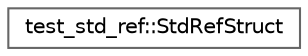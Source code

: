 digraph "类继承关系图"
{
 // LATEX_PDF_SIZE
  bgcolor="transparent";
  edge [fontname=Helvetica,fontsize=10,labelfontname=Helvetica,labelfontsize=10];
  node [fontname=Helvetica,fontsize=10,shape=box,height=0.2,width=0.4];
  rankdir="LR";
  Node0 [id="Node000000",label="test_std_ref::StdRefStruct",height=0.2,width=0.4,color="grey40", fillcolor="white", style="filled",URL="$structtest__std__ref_1_1_std_ref_struct.html",tooltip=" "];
}
